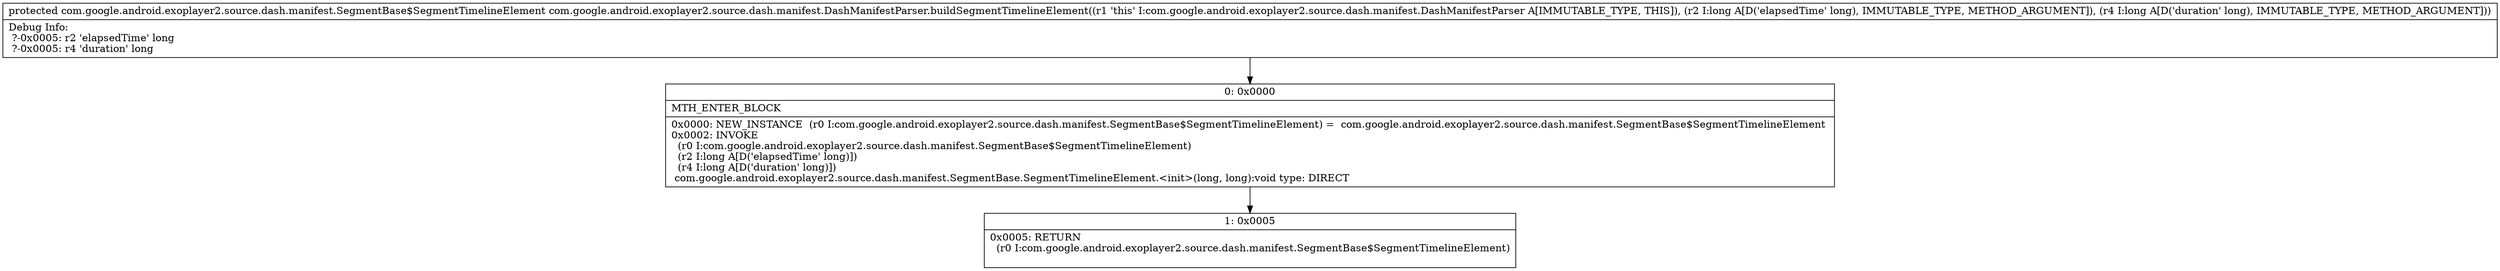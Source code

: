 digraph "CFG forcom.google.android.exoplayer2.source.dash.manifest.DashManifestParser.buildSegmentTimelineElement(JJ)Lcom\/google\/android\/exoplayer2\/source\/dash\/manifest\/SegmentBase$SegmentTimelineElement;" {
Node_0 [shape=record,label="{0\:\ 0x0000|MTH_ENTER_BLOCK\l|0x0000: NEW_INSTANCE  (r0 I:com.google.android.exoplayer2.source.dash.manifest.SegmentBase$SegmentTimelineElement) =  com.google.android.exoplayer2.source.dash.manifest.SegmentBase$SegmentTimelineElement \l0x0002: INVOKE  \l  (r0 I:com.google.android.exoplayer2.source.dash.manifest.SegmentBase$SegmentTimelineElement)\l  (r2 I:long A[D('elapsedTime' long)])\l  (r4 I:long A[D('duration' long)])\l com.google.android.exoplayer2.source.dash.manifest.SegmentBase.SegmentTimelineElement.\<init\>(long, long):void type: DIRECT \l}"];
Node_1 [shape=record,label="{1\:\ 0x0005|0x0005: RETURN  \l  (r0 I:com.google.android.exoplayer2.source.dash.manifest.SegmentBase$SegmentTimelineElement)\l \l}"];
MethodNode[shape=record,label="{protected com.google.android.exoplayer2.source.dash.manifest.SegmentBase$SegmentTimelineElement com.google.android.exoplayer2.source.dash.manifest.DashManifestParser.buildSegmentTimelineElement((r1 'this' I:com.google.android.exoplayer2.source.dash.manifest.DashManifestParser A[IMMUTABLE_TYPE, THIS]), (r2 I:long A[D('elapsedTime' long), IMMUTABLE_TYPE, METHOD_ARGUMENT]), (r4 I:long A[D('duration' long), IMMUTABLE_TYPE, METHOD_ARGUMENT]))  | Debug Info:\l  ?\-0x0005: r2 'elapsedTime' long\l  ?\-0x0005: r4 'duration' long\l}"];
MethodNode -> Node_0;
Node_0 -> Node_1;
}

